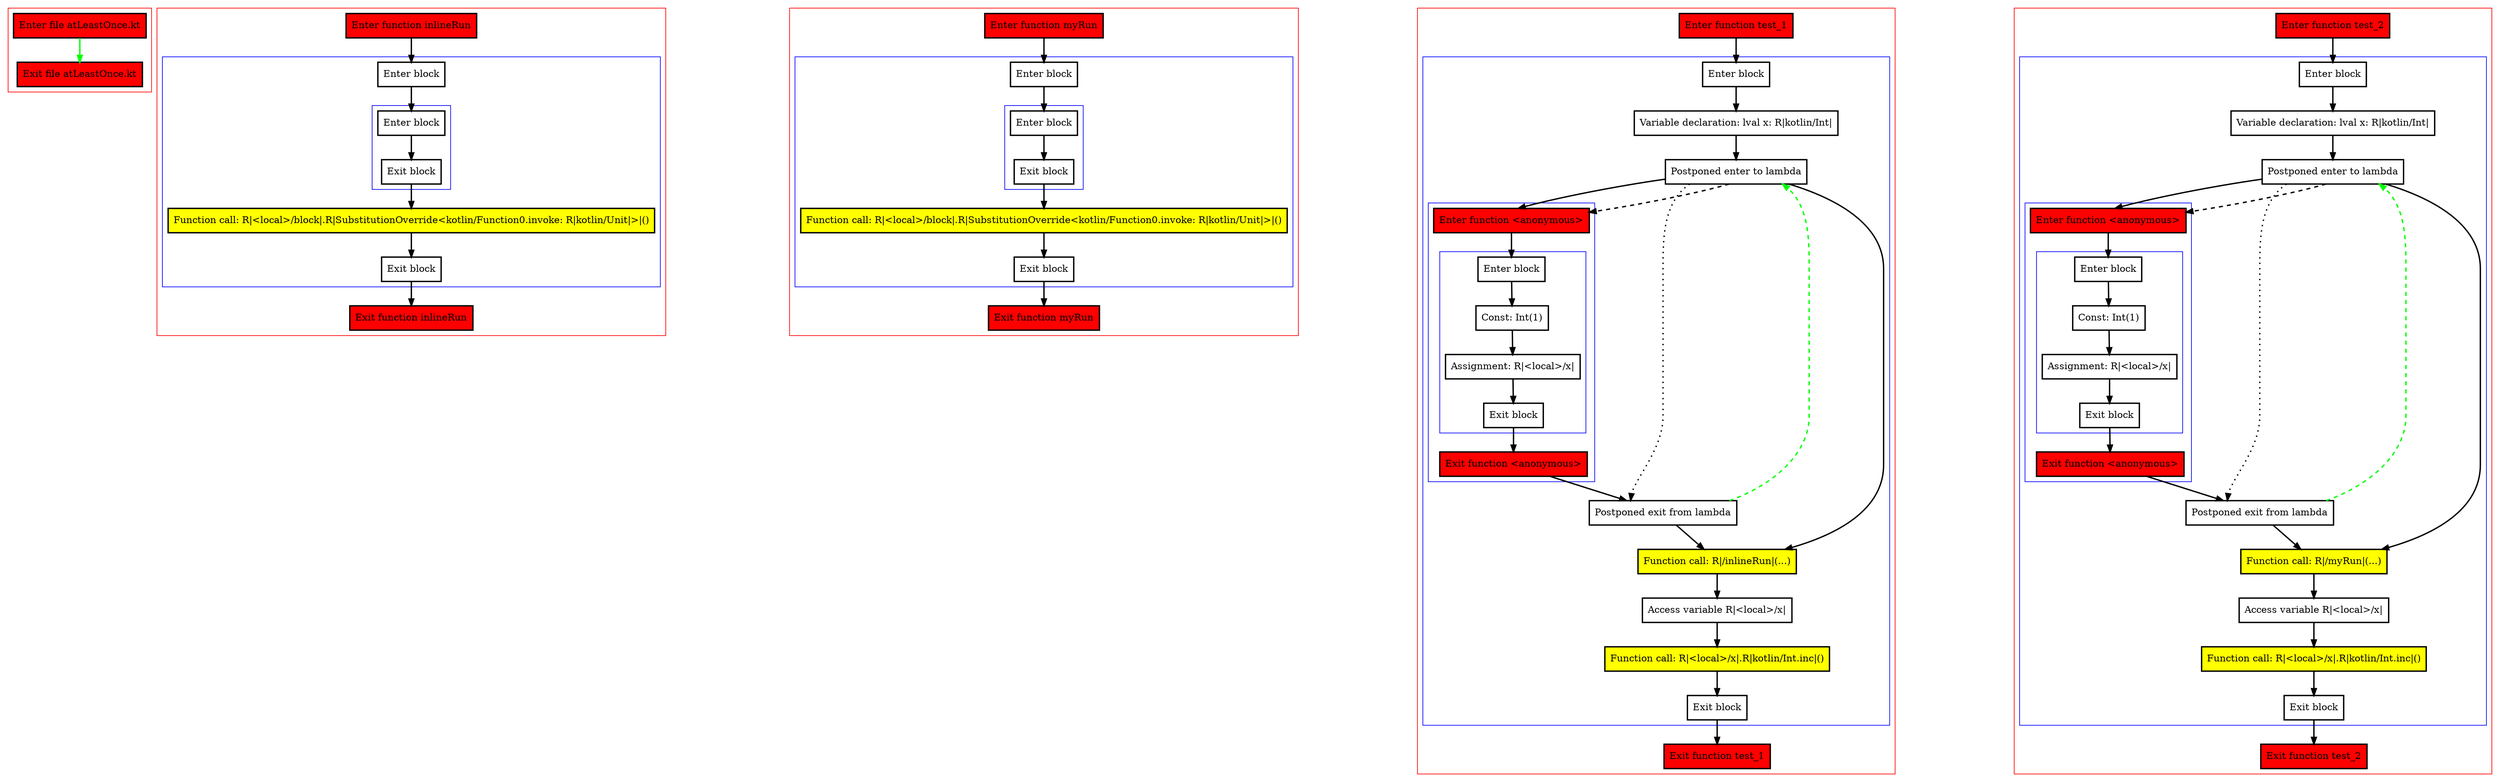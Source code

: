 digraph atLeastOnce_kt {
    graph [nodesep=3]
    node [shape=box penwidth=2]
    edge [penwidth=2]

    subgraph cluster_0 {
        color=red
        0 [label="Enter file atLeastOnce.kt" style="filled" fillcolor=red];
        1 [label="Exit file atLeastOnce.kt" style="filled" fillcolor=red];
    }
    0 -> {1} [color=green];

    subgraph cluster_1 {
        color=red
        2 [label="Enter function inlineRun" style="filled" fillcolor=red];
        subgraph cluster_2 {
            color=blue
            3 [label="Enter block"];
            subgraph cluster_3 {
                color=blue
                4 [label="Enter block"];
                5 [label="Exit block"];
            }
            6 [label="Function call: R|<local>/block|.R|SubstitutionOverride<kotlin/Function0.invoke: R|kotlin/Unit|>|()" style="filled" fillcolor=yellow];
            7 [label="Exit block"];
        }
        8 [label="Exit function inlineRun" style="filled" fillcolor=red];
    }
    2 -> {3};
    3 -> {4};
    4 -> {5};
    5 -> {6};
    6 -> {7};
    7 -> {8};

    subgraph cluster_4 {
        color=red
        9 [label="Enter function myRun" style="filled" fillcolor=red];
        subgraph cluster_5 {
            color=blue
            10 [label="Enter block"];
            subgraph cluster_6 {
                color=blue
                11 [label="Enter block"];
                12 [label="Exit block"];
            }
            13 [label="Function call: R|<local>/block|.R|SubstitutionOverride<kotlin/Function0.invoke: R|kotlin/Unit|>|()" style="filled" fillcolor=yellow];
            14 [label="Exit block"];
        }
        15 [label="Exit function myRun" style="filled" fillcolor=red];
    }
    9 -> {10};
    10 -> {11};
    11 -> {12};
    12 -> {13};
    13 -> {14};
    14 -> {15};

    subgraph cluster_7 {
        color=red
        16 [label="Enter function test_1" style="filled" fillcolor=red];
        subgraph cluster_8 {
            color=blue
            17 [label="Enter block"];
            18 [label="Variable declaration: lval x: R|kotlin/Int|"];
            19 [label="Postponed enter to lambda"];
            subgraph cluster_9 {
                color=blue
                20 [label="Enter function <anonymous>" style="filled" fillcolor=red];
                subgraph cluster_10 {
                    color=blue
                    21 [label="Enter block"];
                    22 [label="Const: Int(1)"];
                    23 [label="Assignment: R|<local>/x|"];
                    24 [label="Exit block"];
                }
                25 [label="Exit function <anonymous>" style="filled" fillcolor=red];
            }
            26 [label="Postponed exit from lambda"];
            27 [label="Function call: R|/inlineRun|(...)" style="filled" fillcolor=yellow];
            28 [label="Access variable R|<local>/x|"];
            29 [label="Function call: R|<local>/x|.R|kotlin/Int.inc|()" style="filled" fillcolor=yellow];
            30 [label="Exit block"];
        }
        31 [label="Exit function test_1" style="filled" fillcolor=red];
    }
    16 -> {17};
    17 -> {18};
    18 -> {19};
    19 -> {20 27};
    19 -> {26} [style=dotted];
    19 -> {20} [style=dashed];
    20 -> {21};
    21 -> {22};
    22 -> {23};
    23 -> {24};
    24 -> {25};
    25 -> {26};
    26 -> {27};
    26 -> {19} [color=green style=dashed];
    27 -> {28};
    28 -> {29};
    29 -> {30};
    30 -> {31};

    subgraph cluster_11 {
        color=red
        32 [label="Enter function test_2" style="filled" fillcolor=red];
        subgraph cluster_12 {
            color=blue
            33 [label="Enter block"];
            34 [label="Variable declaration: lval x: R|kotlin/Int|"];
            35 [label="Postponed enter to lambda"];
            subgraph cluster_13 {
                color=blue
                36 [label="Enter function <anonymous>" style="filled" fillcolor=red];
                subgraph cluster_14 {
                    color=blue
                    37 [label="Enter block"];
                    38 [label="Const: Int(1)"];
                    39 [label="Assignment: R|<local>/x|"];
                    40 [label="Exit block"];
                }
                41 [label="Exit function <anonymous>" style="filled" fillcolor=red];
            }
            42 [label="Postponed exit from lambda"];
            43 [label="Function call: R|/myRun|(...)" style="filled" fillcolor=yellow];
            44 [label="Access variable R|<local>/x|"];
            45 [label="Function call: R|<local>/x|.R|kotlin/Int.inc|()" style="filled" fillcolor=yellow];
            46 [label="Exit block"];
        }
        47 [label="Exit function test_2" style="filled" fillcolor=red];
    }
    32 -> {33};
    33 -> {34};
    34 -> {35};
    35 -> {36 43};
    35 -> {42} [style=dotted];
    35 -> {36} [style=dashed];
    36 -> {37};
    37 -> {38};
    38 -> {39};
    39 -> {40};
    40 -> {41};
    41 -> {42};
    42 -> {43};
    42 -> {35} [color=green style=dashed];
    43 -> {44};
    44 -> {45};
    45 -> {46};
    46 -> {47};

}
